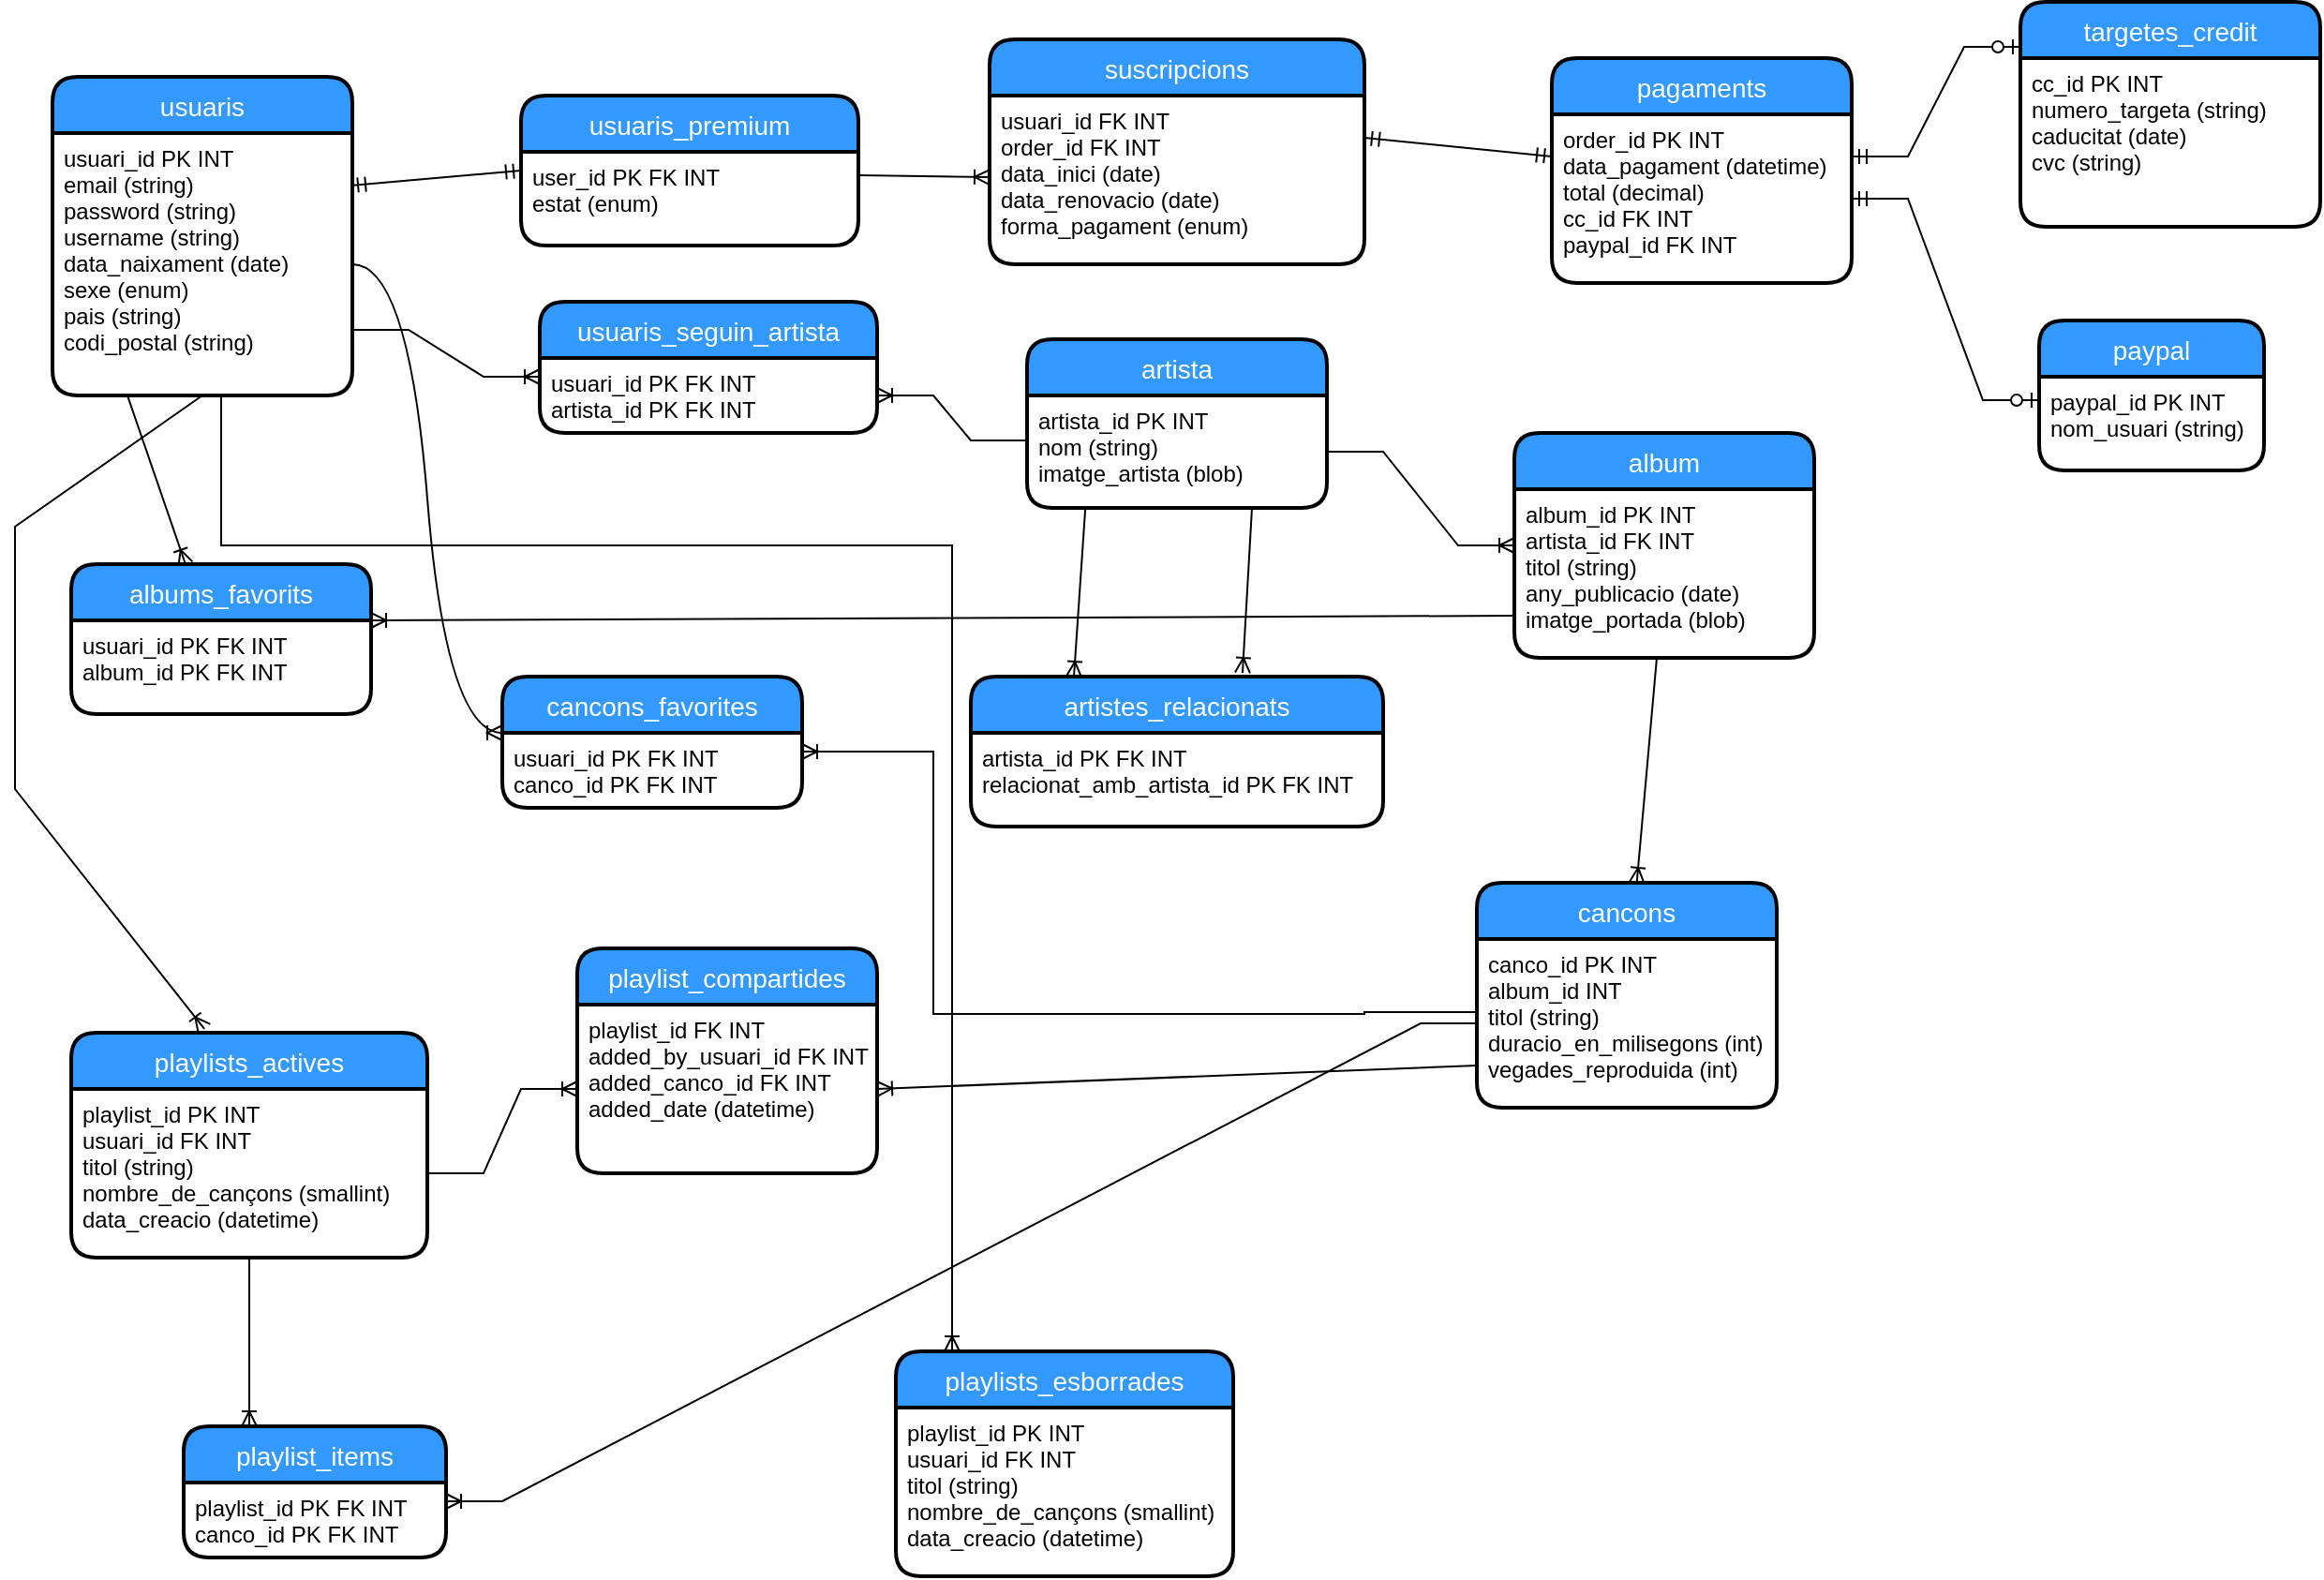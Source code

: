 <mxfile version="15.8.8" type="device"><diagram id="9dJC2NLA3A0kDncmxzQC" name="Page-1"><mxGraphModel dx="1422" dy="762" grid="1" gridSize="10" guides="1" tooltips="1" connect="1" arrows="1" fold="1" page="1" pageScale="1" pageWidth="827" pageHeight="1169" math="0" shadow="0"><root><mxCell id="0"/><mxCell id="1" parent="0"/><mxCell id="STZRdSq9jtLNheEjntr0-1" value="usuaris" style="swimlane;childLayout=stackLayout;horizontal=1;startSize=30;horizontalStack=0;rounded=1;fontSize=14;fontStyle=0;strokeWidth=2;resizeParent=0;resizeLast=1;shadow=0;dashed=0;align=center;fillColor=#3399FF;fontColor=#FFFFFF;" parent="1" vertex="1"><mxGeometry x="40" y="60" width="160" height="170" as="geometry"/></mxCell><mxCell id="STZRdSq9jtLNheEjntr0-2" value="usuari_id PK INT&#10;email (string)&#10;password (string)&#10;username (string)&#10;data_naixament (date)&#10;sexe (enum)&#10;pais (string)&#10;codi_postal (string)" style="align=left;strokeColor=none;fillColor=none;spacingLeft=4;fontSize=12;verticalAlign=top;resizable=0;rotatable=0;part=1;" parent="STZRdSq9jtLNheEjntr0-1" vertex="1"><mxGeometry y="30" width="160" height="140" as="geometry"/></mxCell><mxCell id="STZRdSq9jtLNheEjntr0-3" value="suscripcions" style="swimlane;childLayout=stackLayout;horizontal=1;startSize=30;horizontalStack=0;rounded=1;fontSize=14;fontStyle=0;strokeWidth=2;resizeParent=0;resizeLast=1;shadow=0;dashed=0;align=center;fillColor=#3399FF;fontColor=#FFFFFF;" parent="1" vertex="1"><mxGeometry x="540" y="40" width="200" height="120" as="geometry"/></mxCell><mxCell id="STZRdSq9jtLNheEjntr0-4" value="usuari_id FK INT&#10;order_id FK INT&#10;data_inici (date)&#10;data_renovacio (date)&#10;forma_pagament (enum)" style="align=left;strokeColor=none;fillColor=none;spacingLeft=4;fontSize=12;verticalAlign=top;resizable=0;rotatable=0;part=1;" parent="STZRdSq9jtLNheEjntr0-3" vertex="1"><mxGeometry y="30" width="200" height="90" as="geometry"/></mxCell><mxCell id="STZRdSq9jtLNheEjntr0-5" value="targetes_credit" style="swimlane;childLayout=stackLayout;horizontal=1;startSize=30;horizontalStack=0;rounded=1;fontSize=14;fontStyle=0;strokeWidth=2;resizeParent=0;resizeLast=1;shadow=0;dashed=0;align=center;fillColor=#3399FF;fontColor=#FFFFFF;" parent="1" vertex="1"><mxGeometry x="1090" y="20" width="160" height="120" as="geometry"/></mxCell><mxCell id="STZRdSq9jtLNheEjntr0-6" value="cc_id PK INT&#10;numero_targeta (string)&#10;caducitat (date)&#10;cvc (string)" style="align=left;strokeColor=none;fillColor=none;spacingLeft=4;fontSize=12;verticalAlign=top;resizable=0;rotatable=0;part=1;" parent="STZRdSq9jtLNheEjntr0-5" vertex="1"><mxGeometry y="30" width="160" height="90" as="geometry"/></mxCell><mxCell id="STZRdSq9jtLNheEjntr0-7" value="paypal" style="swimlane;childLayout=stackLayout;horizontal=1;startSize=30;horizontalStack=0;rounded=1;fontSize=14;fontStyle=0;strokeWidth=2;resizeParent=0;resizeLast=1;shadow=0;dashed=0;align=center;fillColor=#3399FF;fontColor=#FFFFFF;" parent="1" vertex="1"><mxGeometry x="1100" y="190" width="120" height="80" as="geometry"/></mxCell><mxCell id="STZRdSq9jtLNheEjntr0-8" value="paypal_id PK INT&#10;nom_usuari (string)" style="align=left;strokeColor=none;fillColor=none;spacingLeft=4;fontSize=12;verticalAlign=top;resizable=0;rotatable=0;part=1;" parent="STZRdSq9jtLNheEjntr0-7" vertex="1"><mxGeometry y="30" width="120" height="50" as="geometry"/></mxCell><mxCell id="STZRdSq9jtLNheEjntr0-10" value="pagaments" style="swimlane;childLayout=stackLayout;horizontal=1;startSize=30;horizontalStack=0;rounded=1;fontSize=14;fontStyle=0;strokeWidth=2;resizeParent=0;resizeLast=1;shadow=0;dashed=0;align=center;fillColor=#3399FF;fontColor=#FFFFFF;" parent="1" vertex="1"><mxGeometry x="840" y="50" width="160" height="120" as="geometry"/></mxCell><mxCell id="STZRdSq9jtLNheEjntr0-11" value="order_id PK INT&#10;data_pagament (datetime)&#10;total (decimal)&#10;cc_id FK INT&#10;paypal_id FK INT" style="align=left;strokeColor=none;fillColor=none;spacingLeft=4;fontSize=12;verticalAlign=top;resizable=0;rotatable=0;part=1;" parent="STZRdSq9jtLNheEjntr0-10" vertex="1"><mxGeometry y="30" width="160" height="90" as="geometry"/></mxCell><mxCell id="STZRdSq9jtLNheEjntr0-12" value="playlists_actives" style="swimlane;childLayout=stackLayout;horizontal=1;startSize=30;horizontalStack=0;rounded=1;fontSize=14;fontStyle=0;strokeWidth=2;resizeParent=0;resizeLast=1;shadow=0;dashed=0;align=center;fillColor=#3399FF;fontColor=#FFFFFF;" parent="1" vertex="1"><mxGeometry x="50" y="570" width="190" height="120" as="geometry"/></mxCell><mxCell id="STZRdSq9jtLNheEjntr0-13" value="playlist_id PK INT&#10;usuari_id FK INT&#10;titol (string)&#10;nombre_de_cançons (smallint)&#10;data_creacio (datetime)" style="align=left;strokeColor=none;fillColor=none;spacingLeft=4;fontSize=12;verticalAlign=top;resizable=0;rotatable=0;part=1;" parent="STZRdSq9jtLNheEjntr0-12" vertex="1"><mxGeometry y="30" width="190" height="90" as="geometry"/></mxCell><mxCell id="STZRdSq9jtLNheEjntr0-15" value="playlists_esborrades" style="swimlane;childLayout=stackLayout;horizontal=1;startSize=30;horizontalStack=0;rounded=1;fontSize=14;fontStyle=0;strokeWidth=2;resizeParent=0;resizeLast=1;shadow=0;dashed=0;align=center;fillColor=#3399FF;fontColor=#FFFFFF;" parent="1" vertex="1"><mxGeometry x="490" y="740" width="180" height="120" as="geometry"/></mxCell><mxCell id="STZRdSq9jtLNheEjntr0-16" value="playlist_id PK INT&#10;usuari_id FK INT&#10;titol (string)&#10;nombre_de_cançons (smallint)&#10;data_creacio (datetime)" style="align=left;strokeColor=none;fillColor=none;spacingLeft=4;fontSize=12;verticalAlign=top;resizable=0;rotatable=0;part=1;" parent="STZRdSq9jtLNheEjntr0-15" vertex="1"><mxGeometry y="30" width="180" height="90" as="geometry"/></mxCell><mxCell id="STZRdSq9jtLNheEjntr0-17" value="playlist_compartides" style="swimlane;childLayout=stackLayout;horizontal=1;startSize=30;horizontalStack=0;rounded=1;fontSize=14;fontStyle=0;strokeWidth=2;resizeParent=0;resizeLast=1;shadow=0;dashed=0;align=center;fillColor=#3399FF;fontColor=#FFFFFF;" parent="1" vertex="1"><mxGeometry x="320" y="525" width="160" height="120" as="geometry"/></mxCell><mxCell id="STZRdSq9jtLNheEjntr0-18" value="playlist_id FK INT&#10;added_by_usuari_id FK INT&#10;added_canco_id FK INT&#10;added_date (datetime)&#10;&#10;" style="align=left;strokeColor=none;fillColor=none;spacingLeft=4;fontSize=12;verticalAlign=top;resizable=0;rotatable=0;part=1;" parent="STZRdSq9jtLNheEjntr0-17" vertex="1"><mxGeometry y="30" width="160" height="90" as="geometry"/></mxCell><mxCell id="STZRdSq9jtLNheEjntr0-20" value="cancons" style="swimlane;childLayout=stackLayout;horizontal=1;startSize=30;horizontalStack=0;rounded=1;fontSize=14;fontStyle=0;strokeWidth=2;resizeParent=0;resizeLast=1;shadow=0;dashed=0;align=center;fillColor=#3399FF;fontColor=#FFFFFF;" parent="1" vertex="1"><mxGeometry x="800" y="490" width="160" height="120" as="geometry"/></mxCell><mxCell id="STZRdSq9jtLNheEjntr0-21" value="canco_id PK INT&#10;album_id INT&#10;titol (string)&#10;duracio_en_milisegons (int)&#10;vegades_reproduida (int)" style="align=left;strokeColor=none;fillColor=none;spacingLeft=4;fontSize=12;verticalAlign=top;resizable=0;rotatable=0;part=1;" parent="STZRdSq9jtLNheEjntr0-20" vertex="1"><mxGeometry y="30" width="160" height="90" as="geometry"/></mxCell><mxCell id="STZRdSq9jtLNheEjntr0-22" value="album" style="swimlane;childLayout=stackLayout;horizontal=1;startSize=30;horizontalStack=0;rounded=1;fontSize=14;fontStyle=0;strokeWidth=2;resizeParent=0;resizeLast=1;shadow=0;dashed=0;align=center;fillColor=#3399FF;fontColor=#FFFFFF;" parent="1" vertex="1"><mxGeometry x="820" y="250" width="160" height="120" as="geometry"/></mxCell><mxCell id="STZRdSq9jtLNheEjntr0-23" value="album_id PK INT&#10;artista_id FK INT&#10;titol (string)&#10;any_publicacio (date)&#10;imatge_portada (blob)&#10;" style="align=left;strokeColor=none;fillColor=none;spacingLeft=4;fontSize=12;verticalAlign=top;resizable=0;rotatable=0;part=1;" parent="STZRdSq9jtLNheEjntr0-22" vertex="1"><mxGeometry y="30" width="160" height="90" as="geometry"/></mxCell><mxCell id="STZRdSq9jtLNheEjntr0-24" value="artista" style="swimlane;childLayout=stackLayout;horizontal=1;startSize=30;horizontalStack=0;rounded=1;fontSize=14;fontStyle=0;strokeWidth=2;resizeParent=0;resizeLast=1;shadow=0;dashed=0;align=center;fillColor=#3399FF;fontColor=#FFFFFF;" parent="1" vertex="1"><mxGeometry x="560" y="200" width="160" height="90" as="geometry"/></mxCell><mxCell id="STZRdSq9jtLNheEjntr0-25" value="artista_id PK INT&#10;nom (string)&#10;imatge_artista (blob)" style="align=left;strokeColor=none;fillColor=none;spacingLeft=4;fontSize=12;verticalAlign=top;resizable=0;rotatable=0;part=1;" parent="STZRdSq9jtLNheEjntr0-24" vertex="1"><mxGeometry y="30" width="160" height="60" as="geometry"/></mxCell><mxCell id="STZRdSq9jtLNheEjntr0-26" value="usuaris_seguin_artista" style="swimlane;childLayout=stackLayout;horizontal=1;startSize=30;horizontalStack=0;rounded=1;fontSize=14;fontStyle=0;strokeWidth=2;resizeParent=0;resizeLast=1;shadow=0;dashed=0;align=center;fillColor=#3399FF;fontColor=#FFFFFF;" parent="1" vertex="1"><mxGeometry x="300" y="180" width="180" height="70" as="geometry"/></mxCell><mxCell id="STZRdSq9jtLNheEjntr0-27" value="usuari_id PK FK INT&#10;artista_id PK FK INT&#10;" style="align=left;strokeColor=none;fillColor=none;spacingLeft=4;fontSize=12;verticalAlign=top;resizable=0;rotatable=0;part=1;" parent="STZRdSq9jtLNheEjntr0-26" vertex="1"><mxGeometry y="30" width="180" height="40" as="geometry"/></mxCell><mxCell id="STZRdSq9jtLNheEjntr0-28" value="artistes_relacionats" style="swimlane;childLayout=stackLayout;horizontal=1;startSize=30;horizontalStack=0;rounded=1;fontSize=14;fontStyle=0;strokeWidth=2;resizeParent=0;resizeLast=1;shadow=0;dashed=0;align=center;fillColor=#3399FF;fontColor=#FFFFFF;" parent="1" vertex="1"><mxGeometry x="530" y="380" width="220" height="80" as="geometry"/></mxCell><mxCell id="STZRdSq9jtLNheEjntr0-29" value="artista_id PK FK INT&#10;relacionat_amb_artista_id PK FK INT" style="align=left;strokeColor=none;fillColor=none;spacingLeft=4;fontSize=12;verticalAlign=top;resizable=0;rotatable=0;part=1;" parent="STZRdSq9jtLNheEjntr0-28" vertex="1"><mxGeometry y="30" width="220" height="50" as="geometry"/></mxCell><mxCell id="STZRdSq9jtLNheEjntr0-30" value="cancons_favorites" style="swimlane;childLayout=stackLayout;horizontal=1;startSize=30;horizontalStack=0;rounded=1;fontSize=14;fontStyle=0;strokeWidth=2;resizeParent=0;resizeLast=1;shadow=0;dashed=0;align=center;fillColor=#3399FF;fontColor=#FFFFFF;" parent="1" vertex="1"><mxGeometry x="280" y="380" width="160" height="70" as="geometry"/></mxCell><mxCell id="STZRdSq9jtLNheEjntr0-31" value="usuari_id PK FK INT&#10;canco_id PK FK INT" style="align=left;strokeColor=none;fillColor=none;spacingLeft=4;fontSize=12;verticalAlign=top;resizable=0;rotatable=0;part=1;" parent="STZRdSq9jtLNheEjntr0-30" vertex="1"><mxGeometry y="30" width="160" height="40" as="geometry"/></mxCell><mxCell id="STZRdSq9jtLNheEjntr0-34" value="playlist_items" style="swimlane;childLayout=stackLayout;horizontal=1;startSize=30;horizontalStack=0;rounded=1;fontSize=14;fontStyle=0;strokeWidth=2;resizeParent=0;resizeLast=1;shadow=0;dashed=0;align=center;fillColor=#3399FF;fontColor=#FFFFFF;" parent="1" vertex="1"><mxGeometry x="110" y="780" width="140" height="70" as="geometry"/></mxCell><mxCell id="STZRdSq9jtLNheEjntr0-35" value="playlist_id PK FK INT&#10;canco_id PK FK INT" style="align=left;strokeColor=none;fillColor=none;spacingLeft=4;fontSize=12;verticalAlign=top;resizable=0;rotatable=0;part=1;" parent="STZRdSq9jtLNheEjntr0-34" vertex="1"><mxGeometry y="30" width="140" height="40" as="geometry"/></mxCell><mxCell id="BLKrGqY45f0LtyhBwQ-M-1" value="usuaris_premium" style="swimlane;childLayout=stackLayout;horizontal=1;startSize=30;horizontalStack=0;rounded=1;fontSize=14;fontStyle=0;strokeWidth=2;resizeParent=0;resizeLast=1;shadow=0;dashed=0;align=center;fillColor=#3399FF;fontColor=#FFFFFF;" vertex="1" parent="1"><mxGeometry x="290" y="70" width="180" height="80" as="geometry"/></mxCell><mxCell id="BLKrGqY45f0LtyhBwQ-M-2" value="user_id PK FK INT&#10;estat (enum)" style="align=left;strokeColor=none;fillColor=none;spacingLeft=4;fontSize=12;verticalAlign=top;resizable=0;rotatable=0;part=1;" vertex="1" parent="BLKrGqY45f0LtyhBwQ-M-1"><mxGeometry y="30" width="180" height="50" as="geometry"/></mxCell><mxCell id="BLKrGqY45f0LtyhBwQ-M-4" value="" style="fontSize=12;html=1;endArrow=ERmandOne;startArrow=ERmandOne;rounded=0;entryX=0;entryY=0.5;entryDx=0;entryDy=0;exitX=0.994;exitY=0.2;exitDx=0;exitDy=0;exitPerimeter=0;" edge="1" parent="1" source="STZRdSq9jtLNheEjntr0-2" target="BLKrGqY45f0LtyhBwQ-M-1"><mxGeometry width="100" height="100" relative="1" as="geometry"><mxPoint x="230" y="110" as="sourcePoint"/><mxPoint x="400" y="190" as="targetPoint"/><Array as="points"/></mxGeometry></mxCell><mxCell id="BLKrGqY45f0LtyhBwQ-M-5" value="" style="fontSize=12;html=1;endArrow=ERmandOne;startArrow=ERmandOne;rounded=0;exitX=1;exitY=0.25;exitDx=0;exitDy=0;entryX=0;entryY=0.25;entryDx=0;entryDy=0;" edge="1" parent="1" source="STZRdSq9jtLNheEjntr0-4" target="STZRdSq9jtLNheEjntr0-11"><mxGeometry width="100" height="100" relative="1" as="geometry"><mxPoint x="780" y="89.5" as="sourcePoint"/><mxPoint x="900" y="89.5" as="targetPoint"/><Array as="points"/></mxGeometry></mxCell><mxCell id="BLKrGqY45f0LtyhBwQ-M-7" value="" style="edgeStyle=entityRelationEdgeStyle;fontSize=12;html=1;endArrow=ERzeroToOne;startArrow=ERmandOne;rounded=0;exitX=1;exitY=0.25;exitDx=0;exitDy=0;entryX=0;entryY=0.2;entryDx=0;entryDy=0;entryPerimeter=0;" edge="1" parent="1" source="STZRdSq9jtLNheEjntr0-11" target="STZRdSq9jtLNheEjntr0-5"><mxGeometry width="100" height="100" relative="1" as="geometry"><mxPoint x="1000" y="130" as="sourcePoint"/><mxPoint x="1090" y="70" as="targetPoint"/></mxGeometry></mxCell><mxCell id="BLKrGqY45f0LtyhBwQ-M-8" value="" style="edgeStyle=entityRelationEdgeStyle;fontSize=12;html=1;endArrow=ERzeroToOne;startArrow=ERmandOne;rounded=0;exitX=1;exitY=0.5;exitDx=0;exitDy=0;entryX=0;entryY=0.25;entryDx=0;entryDy=0;" edge="1" parent="1" source="STZRdSq9jtLNheEjntr0-11" target="STZRdSq9jtLNheEjntr0-8"><mxGeometry width="100" height="100" relative="1" as="geometry"><mxPoint x="990" y="300" as="sourcePoint"/><mxPoint x="1090" y="200" as="targetPoint"/></mxGeometry></mxCell><mxCell id="BLKrGqY45f0LtyhBwQ-M-9" value="" style="fontSize=12;html=1;endArrow=ERoneToMany;rounded=0;exitX=1;exitY=0.25;exitDx=0;exitDy=0;" edge="1" parent="1" source="BLKrGqY45f0LtyhBwQ-M-2" target="STZRdSq9jtLNheEjntr0-4"><mxGeometry width="100" height="100" relative="1" as="geometry"><mxPoint x="740" y="270" as="sourcePoint"/><mxPoint x="840" y="170" as="targetPoint"/></mxGeometry></mxCell><mxCell id="BLKrGqY45f0LtyhBwQ-M-12" value="" style="edgeStyle=entityRelationEdgeStyle;fontSize=12;html=1;endArrow=ERoneToMany;rounded=0;exitX=1;exitY=0.75;exitDx=0;exitDy=0;entryX=0;entryY=0.25;entryDx=0;entryDy=0;" edge="1" parent="1" source="STZRdSq9jtLNheEjntr0-2" target="STZRdSq9jtLNheEjntr0-27"><mxGeometry width="100" height="100" relative="1" as="geometry"><mxPoint x="480" y="460" as="sourcePoint"/><mxPoint x="580" y="360" as="targetPoint"/></mxGeometry></mxCell><mxCell id="BLKrGqY45f0LtyhBwQ-M-13" value="" style="edgeStyle=entityRelationEdgeStyle;fontSize=12;html=1;endArrow=ERoneToMany;rounded=0;exitX=0;exitY=0.4;exitDx=0;exitDy=0;exitPerimeter=0;" edge="1" parent="1" source="STZRdSq9jtLNheEjntr0-25" target="STZRdSq9jtLNheEjntr0-27"><mxGeometry width="100" height="100" relative="1" as="geometry"><mxPoint x="500" y="280" as="sourcePoint"/><mxPoint x="430" y="350" as="targetPoint"/></mxGeometry></mxCell><mxCell id="BLKrGqY45f0LtyhBwQ-M-16" value="" style="fontSize=12;html=1;endArrow=ERoneToMany;rounded=0;exitX=0.75;exitY=1;exitDx=0;exitDy=0;entryX=0.659;entryY=-0.025;entryDx=0;entryDy=0;entryPerimeter=0;" edge="1" parent="1" source="STZRdSq9jtLNheEjntr0-25" target="STZRdSq9jtLNheEjntr0-28"><mxGeometry width="100" height="100" relative="1" as="geometry"><mxPoint x="480" y="460" as="sourcePoint"/><mxPoint x="680" y="360" as="targetPoint"/></mxGeometry></mxCell><mxCell id="BLKrGqY45f0LtyhBwQ-M-17" value="" style="fontSize=12;html=1;endArrow=ERoneToMany;rounded=0;exitX=0.194;exitY=1.017;exitDx=0;exitDy=0;exitPerimeter=0;entryX=0.25;entryY=0;entryDx=0;entryDy=0;" edge="1" parent="1" source="STZRdSq9jtLNheEjntr0-25" target="STZRdSq9jtLNheEjntr0-28"><mxGeometry width="100" height="100" relative="1" as="geometry"><mxPoint x="480" y="460" as="sourcePoint"/><mxPoint x="580" y="360" as="targetPoint"/></mxGeometry></mxCell><mxCell id="BLKrGqY45f0LtyhBwQ-M-18" value="" style="edgeStyle=entityRelationEdgeStyle;fontSize=12;html=1;endArrow=ERoneToMany;rounded=0;exitX=1;exitY=0.5;exitDx=0;exitDy=0;entryX=0;entryY=0.5;entryDx=0;entryDy=0;" edge="1" parent="1" source="STZRdSq9jtLNheEjntr0-25" target="STZRdSq9jtLNheEjntr0-22"><mxGeometry width="100" height="100" relative="1" as="geometry"><mxPoint x="727" y="315" as="sourcePoint"/><mxPoint x="827" y="215" as="targetPoint"/></mxGeometry></mxCell><mxCell id="BLKrGqY45f0LtyhBwQ-M-19" value="" style="fontSize=12;html=1;endArrow=ERoneToMany;rounded=0;" edge="1" parent="1" source="STZRdSq9jtLNheEjntr0-23" target="STZRdSq9jtLNheEjntr0-20"><mxGeometry width="100" height="100" relative="1" as="geometry"><mxPoint x="970" y="375" as="sourcePoint"/><mxPoint x="1040" y="465" as="targetPoint"/></mxGeometry></mxCell><mxCell id="BLKrGqY45f0LtyhBwQ-M-20" value="" style="fontSize=12;html=1;endArrow=ERoneToMany;rounded=0;exitX=0;exitY=0.75;exitDx=0;exitDy=0;entryX=1;entryY=0;entryDx=0;entryDy=0;" edge="1" parent="1" source="STZRdSq9jtLNheEjntr0-23" target="STZRdSq9jtLNheEjntr0-33"><mxGeometry width="100" height="100" relative="1" as="geometry"><mxPoint x="480" y="460" as="sourcePoint"/><mxPoint x="230" y="350" as="targetPoint"/></mxGeometry></mxCell><mxCell id="BLKrGqY45f0LtyhBwQ-M-21" value="" style="fontSize=12;html=1;endArrow=ERoneToMany;rounded=0;entryX=0.381;entryY=0;entryDx=0;entryDy=0;entryPerimeter=0;exitX=0.25;exitY=1;exitDx=0;exitDy=0;" edge="1" parent="1" source="STZRdSq9jtLNheEjntr0-2" target="STZRdSq9jtLNheEjntr0-32"><mxGeometry width="100" height="100" relative="1" as="geometry"><mxPoint x="30" y="260" as="sourcePoint"/><mxPoint x="580" y="360" as="targetPoint"/></mxGeometry></mxCell><mxCell id="BLKrGqY45f0LtyhBwQ-M-24" value="" style="edgeStyle=entityRelationEdgeStyle;fontSize=12;html=1;endArrow=ERoneToMany;rounded=0;curved=1;entryX=0;entryY=0;entryDx=0;entryDy=0;" edge="1" parent="1" source="STZRdSq9jtLNheEjntr0-2" target="STZRdSq9jtLNheEjntr0-31"><mxGeometry width="100" height="100" relative="1" as="geometry"><mxPoint x="200" y="500" as="sourcePoint"/><mxPoint x="300" y="400" as="targetPoint"/></mxGeometry></mxCell><mxCell id="BLKrGqY45f0LtyhBwQ-M-26" value="" style="edgeStyle=orthogonalEdgeStyle;fontSize=12;html=1;endArrow=ERoneToMany;rounded=0;entryX=1;entryY=0.25;entryDx=0;entryDy=0;exitX=0.006;exitY=0.433;exitDx=0;exitDy=0;exitPerimeter=0;" edge="1" parent="1" source="STZRdSq9jtLNheEjntr0-21" target="STZRdSq9jtLNheEjntr0-31"><mxGeometry width="100" height="100" relative="1" as="geometry"><mxPoint x="740" y="600" as="sourcePoint"/><mxPoint x="510" y="450" as="targetPoint"/><Array as="points"><mxPoint x="740" y="559"/><mxPoint x="740" y="560"/><mxPoint x="510" y="560"/><mxPoint x="510" y="420"/></Array></mxGeometry></mxCell><mxCell id="BLKrGqY45f0LtyhBwQ-M-27" value="" style="fontSize=12;html=1;endArrow=ERoneToMany;rounded=0;exitX=0;exitY=0.75;exitDx=0;exitDy=0;entryX=1;entryY=0.5;entryDx=0;entryDy=0;" edge="1" parent="1" source="STZRdSq9jtLNheEjntr0-21" target="STZRdSq9jtLNheEjntr0-18"><mxGeometry width="100" height="100" relative="1" as="geometry"><mxPoint x="770" y="640" as="sourcePoint"/><mxPoint x="650" y="610" as="targetPoint"/></mxGeometry></mxCell><mxCell id="BLKrGqY45f0LtyhBwQ-M-28" value="" style="edgeStyle=entityRelationEdgeStyle;fontSize=12;html=1;endArrow=ERoneToMany;rounded=0;entryX=1;entryY=0.25;entryDx=0;entryDy=0;exitX=0;exitY=0.5;exitDx=0;exitDy=0;" edge="1" parent="1" source="STZRdSq9jtLNheEjntr0-21" target="STZRdSq9jtLNheEjntr0-35"><mxGeometry width="100" height="100" relative="1" as="geometry"><mxPoint x="390" y="680" as="sourcePoint"/><mxPoint x="310" y="700" as="targetPoint"/></mxGeometry></mxCell><mxCell id="BLKrGqY45f0LtyhBwQ-M-29" value="" style="fontSize=12;html=1;endArrow=ERoneToMany;rounded=0;entryX=0.25;entryY=0;entryDx=0;entryDy=0;" edge="1" parent="1" source="STZRdSq9jtLNheEjntr0-13" target="STZRdSq9jtLNheEjntr0-34"><mxGeometry width="100" height="100" relative="1" as="geometry"><mxPoint x="110" y="740" as="sourcePoint"/><mxPoint x="160" y="780" as="targetPoint"/></mxGeometry></mxCell><mxCell id="BLKrGqY45f0LtyhBwQ-M-30" value="" style="edgeStyle=entityRelationEdgeStyle;fontSize=12;html=1;endArrow=ERoneToMany;rounded=0;exitX=1;exitY=0.5;exitDx=0;exitDy=0;" edge="1" parent="1" source="STZRdSq9jtLNheEjntr0-13" target="STZRdSq9jtLNheEjntr0-18"><mxGeometry width="100" height="100" relative="1" as="geometry"><mxPoint x="480" y="760" as="sourcePoint"/><mxPoint x="580" y="660" as="targetPoint"/></mxGeometry></mxCell><mxCell id="BLKrGqY45f0LtyhBwQ-M-31" value="" style="fontSize=12;html=1;endArrow=ERoneToMany;rounded=0;exitX=0.5;exitY=1;exitDx=0;exitDy=0;entryX=0.374;entryY=-0.017;entryDx=0;entryDy=0;entryPerimeter=0;" edge="1" parent="1" source="STZRdSq9jtLNheEjntr0-2" target="STZRdSq9jtLNheEjntr0-12"><mxGeometry width="100" height="100" relative="1" as="geometry"><mxPoint x="480" y="460" as="sourcePoint"/><mxPoint x="110" y="570" as="targetPoint"/><Array as="points"><mxPoint x="20" y="300"/><mxPoint x="20" y="440"/></Array></mxGeometry></mxCell><mxCell id="STZRdSq9jtLNheEjntr0-32" value="albums_favorits" style="swimlane;childLayout=stackLayout;horizontal=1;startSize=30;horizontalStack=0;rounded=1;fontSize=14;fontStyle=0;strokeWidth=2;resizeParent=0;resizeLast=1;shadow=0;dashed=0;align=center;fillColor=#3399FF;fontColor=#FFFFFF;" parent="1" vertex="1"><mxGeometry x="50" y="320" width="160" height="80" as="geometry"/></mxCell><mxCell id="STZRdSq9jtLNheEjntr0-33" value="usuari_id PK FK INT&#10;album_id PK FK INT" style="align=left;strokeColor=none;fillColor=none;spacingLeft=4;fontSize=12;verticalAlign=top;resizable=0;rotatable=0;part=1;" parent="STZRdSq9jtLNheEjntr0-32" vertex="1"><mxGeometry y="30" width="160" height="50" as="geometry"/></mxCell><mxCell id="BLKrGqY45f0LtyhBwQ-M-32" value="" style="edgeStyle=orthogonalEdgeStyle;fontSize=12;html=1;endArrow=ERoneToMany;rounded=0;exitX=0.5;exitY=1;exitDx=0;exitDy=0;" edge="1" parent="1" source="STZRdSq9jtLNheEjntr0-2" target="STZRdSq9jtLNheEjntr0-15"><mxGeometry width="100" height="100" relative="1" as="geometry"><mxPoint x="120" y="490" as="sourcePoint"/><mxPoint x="580" y="560" as="targetPoint"/><Array as="points"><mxPoint x="130" y="230"/><mxPoint x="130" y="310"/><mxPoint x="520" y="310"/></Array></mxGeometry></mxCell></root></mxGraphModel></diagram></mxfile>